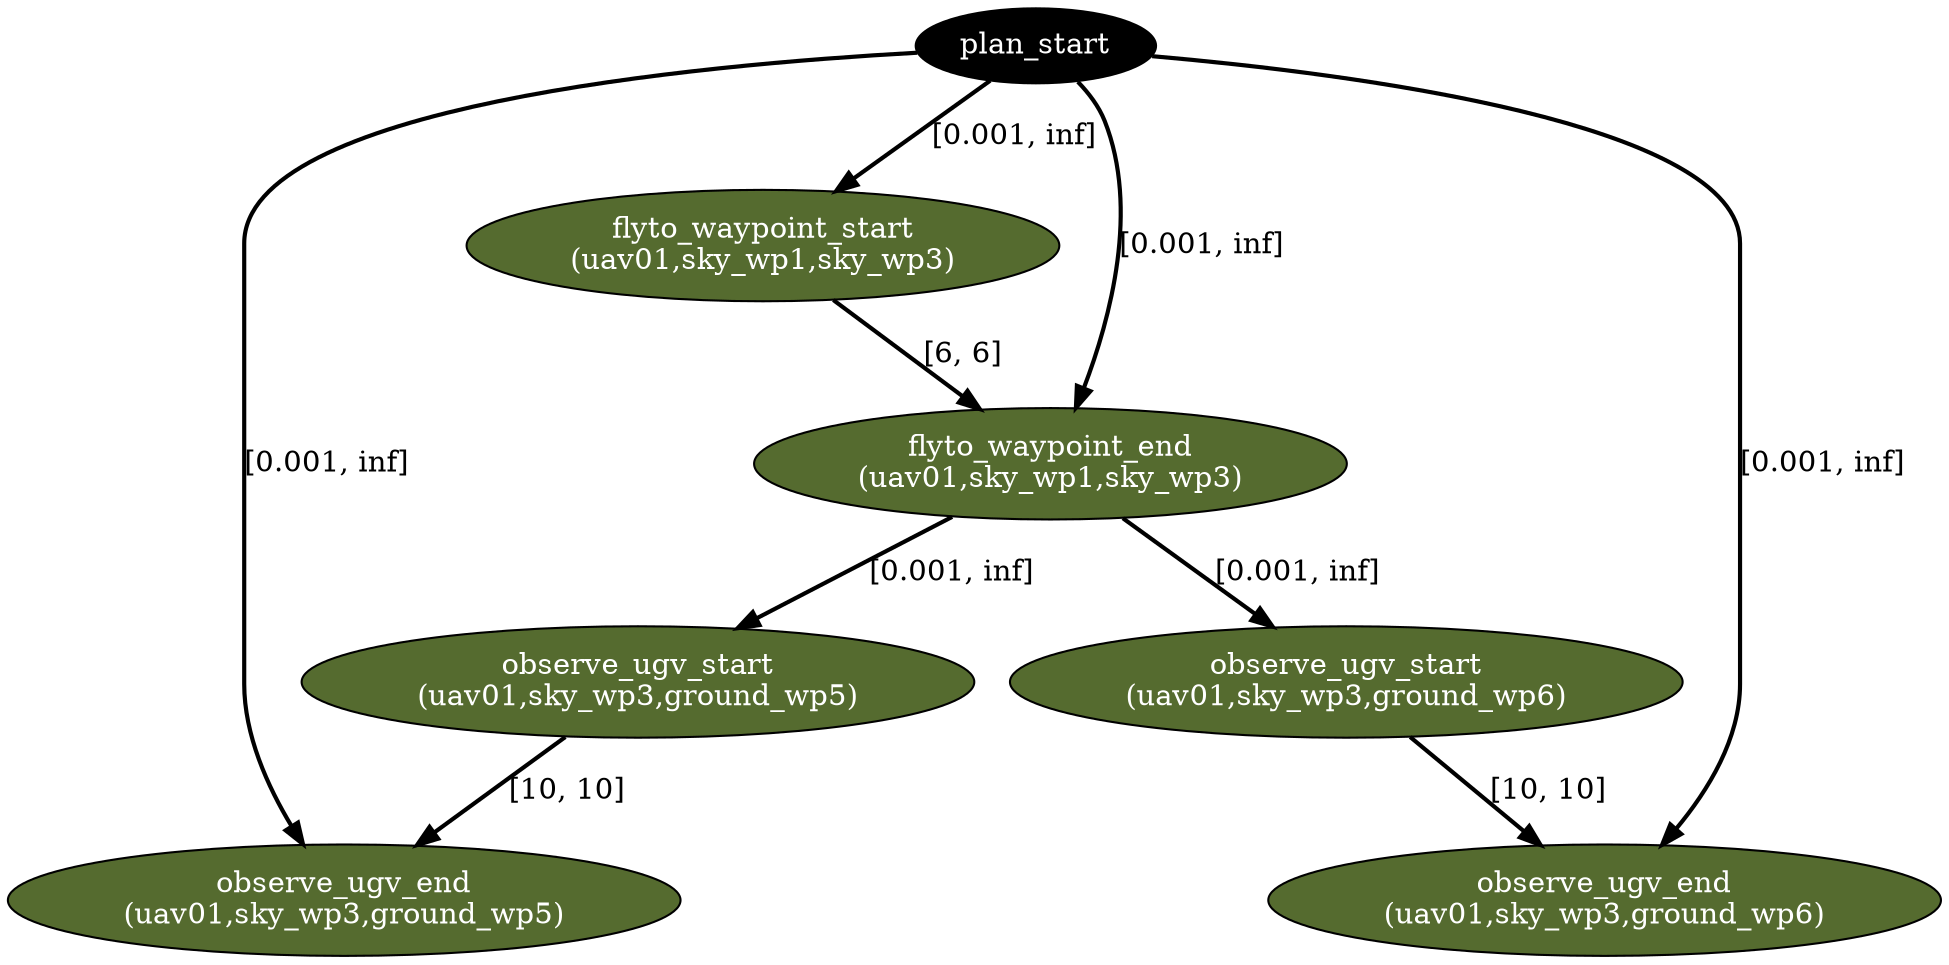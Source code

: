 digraph plan {
0[ label="plan_start",style=filled,fillcolor=black,fontcolor=white];
1[ label="flyto_waypoint_start
(uav01,sky_wp1,sky_wp3)",style=filled,fillcolor=darkolivegreen,fontcolor=white];
2[ label="flyto_waypoint_end
(uav01,sky_wp1,sky_wp3)",style=filled,fillcolor=darkolivegreen,fontcolor=white];
3[ label="observe_ugv_start
(uav01,sky_wp3,ground_wp5)",style=filled,fillcolor=darkolivegreen,fontcolor=white];
4[ label="observe_ugv_end
(uav01,sky_wp3,ground_wp5)",style=filled,fillcolor=darkolivegreen,fontcolor=white];
5[ label="observe_ugv_start
(uav01,sky_wp3,ground_wp6)",style=filled,fillcolor=darkolivegreen,fontcolor=white];
6[ label="observe_ugv_end
(uav01,sky_wp3,ground_wp6)",style=filled,fillcolor=darkolivegreen,fontcolor=white];
"0" -> "1" [ label="[0.001, inf]" , penwidth=2, color="black"]
"1" -> "2" [ label="[6, 6]" , penwidth=2, color="black"]
"0" -> "2" [ label="[0.001, inf]" , penwidth=2, color="black"]
"2" -> "3" [ label="[0.001, inf]" , penwidth=2, color="black"]
"2" -> "5" [ label="[0.001, inf]" , penwidth=2, color="black"]
"3" -> "4" [ label="[10, 10]" , penwidth=2, color="black"]
"0" -> "4" [ label="[0.001, inf]" , penwidth=2, color="black"]
"5" -> "6" [ label="[10, 10]" , penwidth=2, color="black"]
"0" -> "6" [ label="[0.001, inf]" , penwidth=2, color="black"]
}
